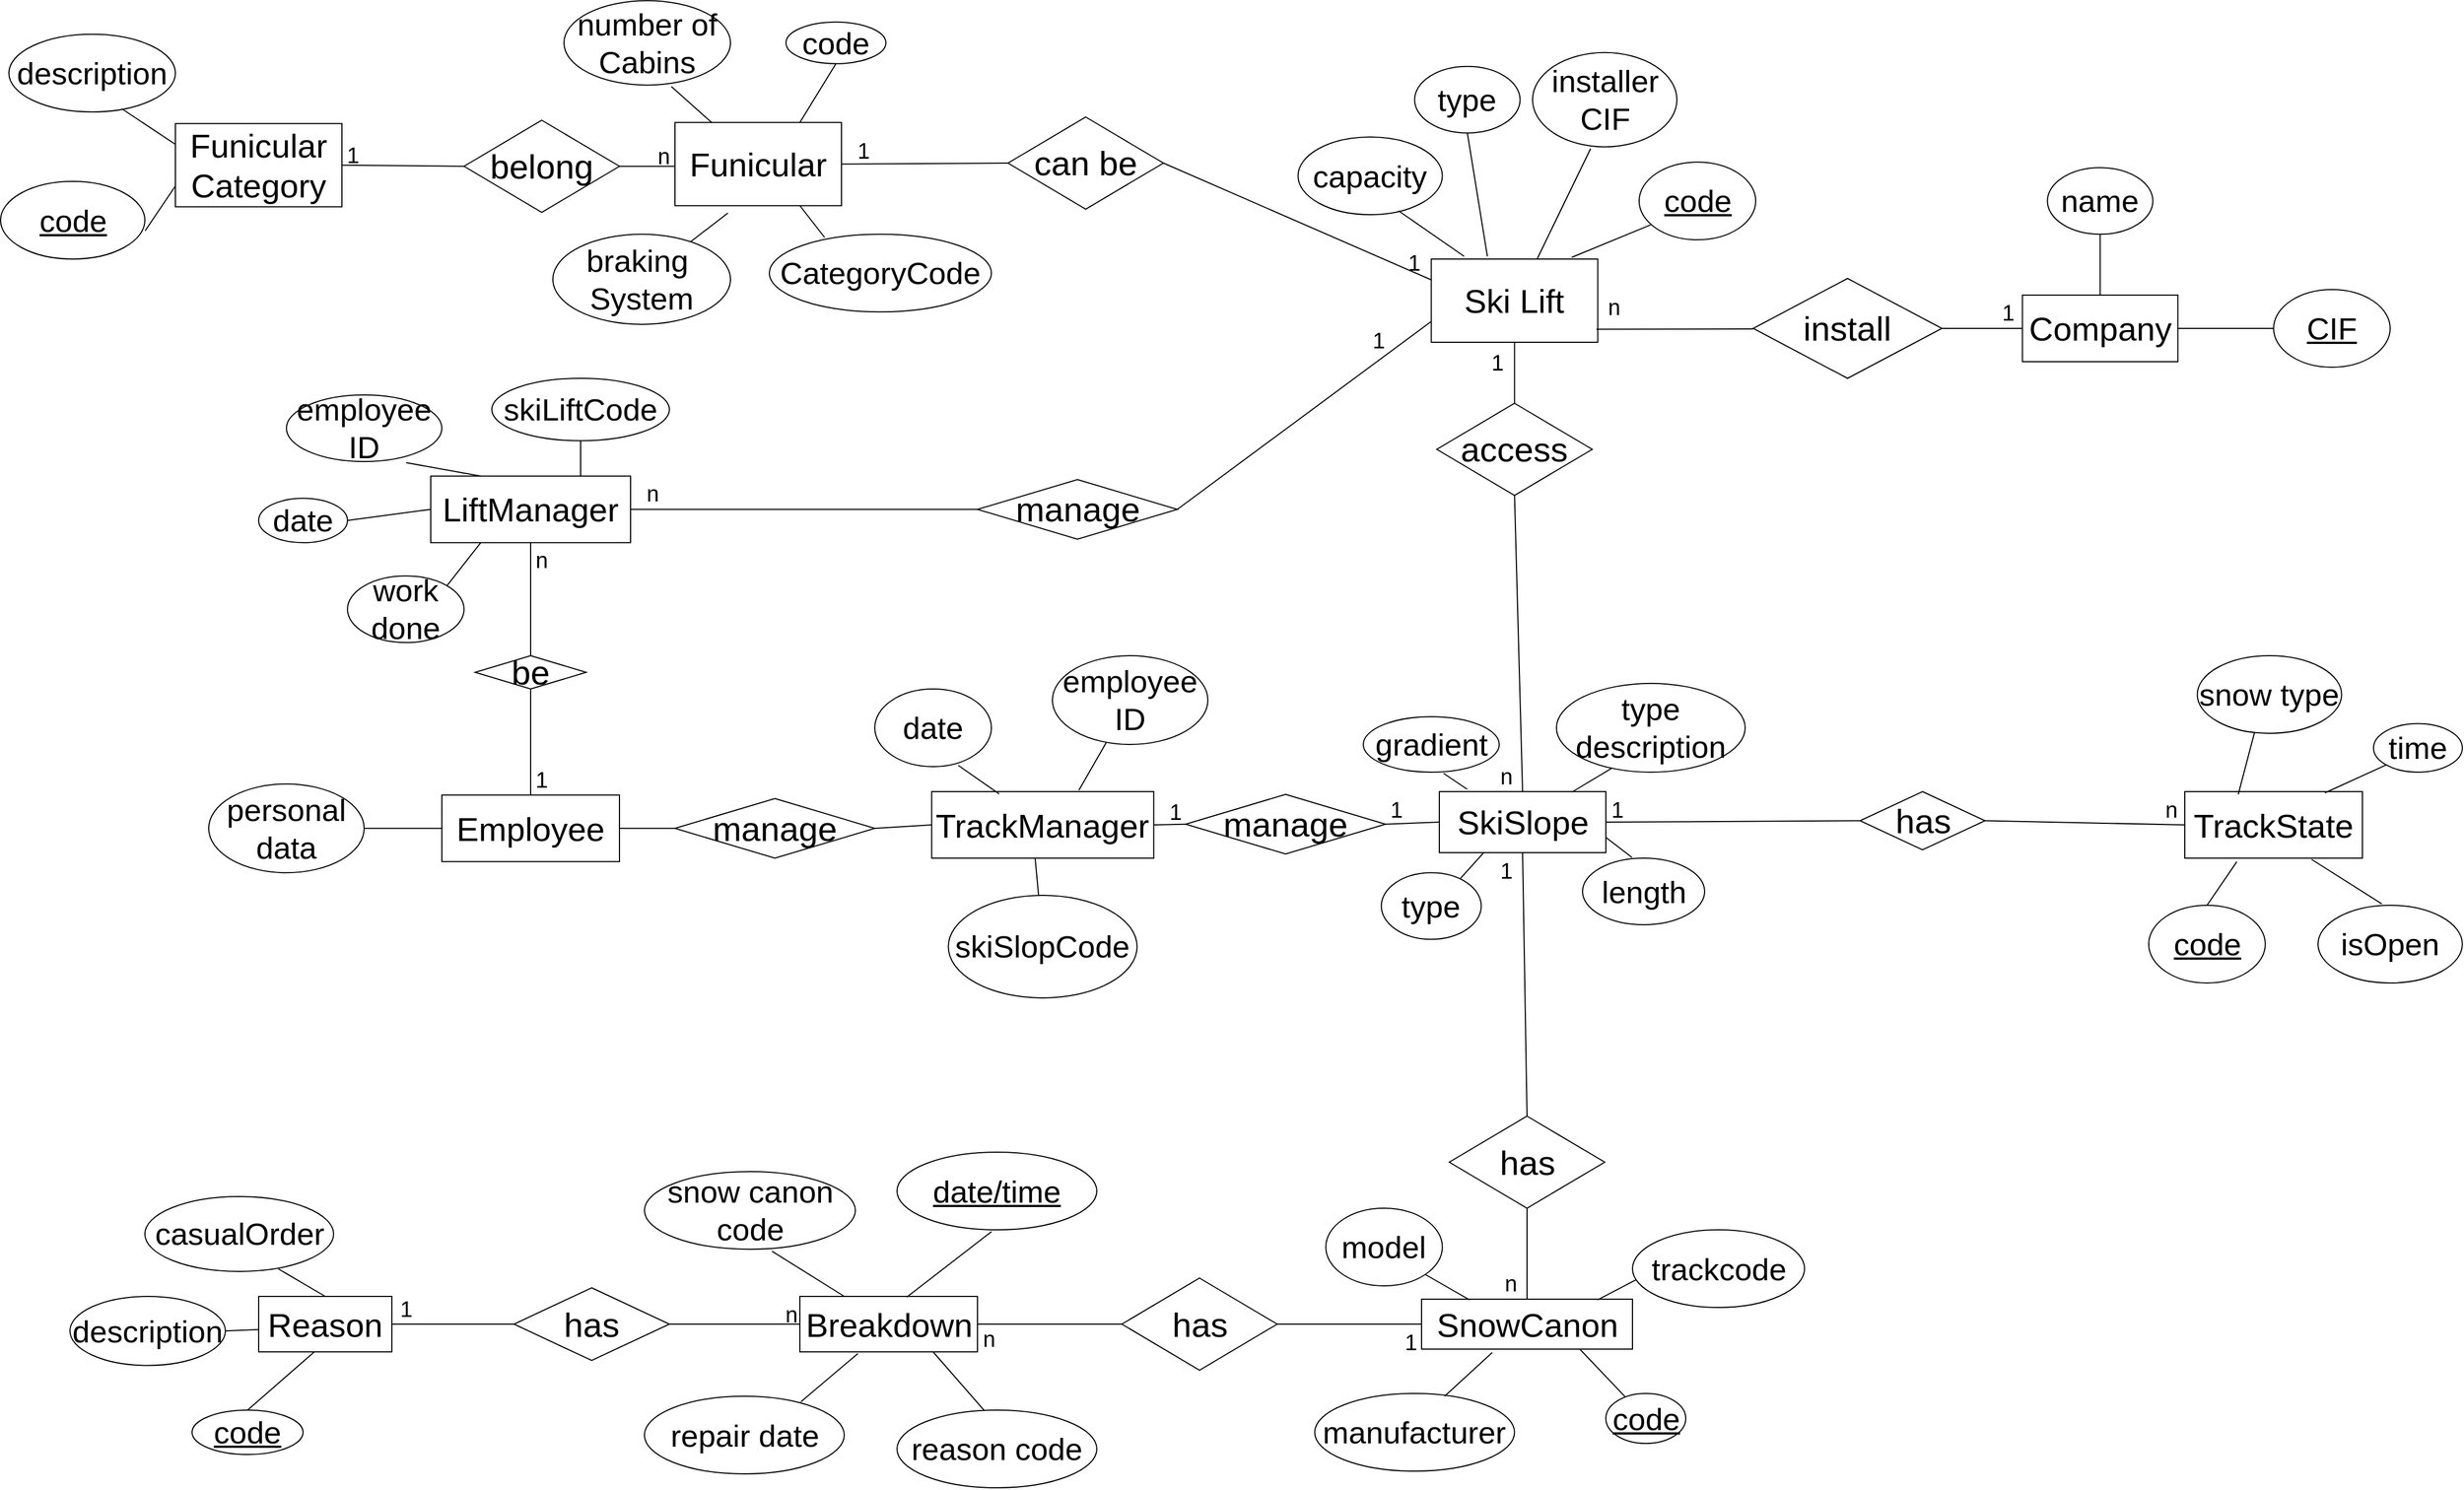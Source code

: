 <mxfile version="24.0.6" type="github">
  <diagram name="Page-1" id="d65NQUgzW-5zzPZq7MVU">
    <mxGraphModel dx="1009" dy="638" grid="1" gridSize="10" guides="1" tooltips="1" connect="1" arrows="1" fold="1" page="1" pageScale="1" pageWidth="2336" pageHeight="1654" math="0" shadow="0">
      <root>
        <mxCell id="0" />
        <mxCell id="1" parent="0" />
        <mxCell id="5tHXkLdyoTB7gvG9HKrc-1" value="&lt;font style=&quot;font-size: 30px;&quot;&gt;Ski Lift&lt;/font&gt;" style="rounded=0;whiteSpace=wrap;html=1;" vertex="1" parent="1">
          <mxGeometry x="1371.25" y="327.5" width="150" height="75" as="geometry" />
        </mxCell>
        <mxCell id="5tHXkLdyoTB7gvG9HKrc-2" value="&lt;font style=&quot;font-size: 28px;&quot;&gt;&lt;u&gt;code&lt;/u&gt;&lt;/font&gt;" style="ellipse;whiteSpace=wrap;html=1;" vertex="1" parent="1">
          <mxGeometry x="1558.5" y="240.13" width="105" height="70" as="geometry" />
        </mxCell>
        <mxCell id="5tHXkLdyoTB7gvG9HKrc-3" value="&lt;font style=&quot;font-size: 28px;&quot;&gt;type&lt;/font&gt;" style="ellipse;whiteSpace=wrap;html=1;" vertex="1" parent="1">
          <mxGeometry x="1356.25" y="153.88" width="95" height="60" as="geometry" />
        </mxCell>
        <mxCell id="5tHXkLdyoTB7gvG9HKrc-4" value="&lt;font style=&quot;font-size: 28px;&quot;&gt;capacity&lt;/font&gt;" style="ellipse;whiteSpace=wrap;html=1;" vertex="1" parent="1">
          <mxGeometry x="1251.25" y="217.5" width="130" height="70" as="geometry" />
        </mxCell>
        <mxCell id="5tHXkLdyoTB7gvG9HKrc-5" value="&lt;span style=&quot;font-size: 28px;&quot;&gt;installer&lt;/span&gt;&lt;div&gt;&lt;span style=&quot;font-size: 28px;&quot;&gt;CIF&lt;/span&gt;&lt;/div&gt;" style="ellipse;whiteSpace=wrap;html=1;" vertex="1" parent="1">
          <mxGeometry x="1462.5" y="141.38" width="130" height="85" as="geometry" />
        </mxCell>
        <mxCell id="5tHXkLdyoTB7gvG9HKrc-6" value="&lt;font style=&quot;font-size: 30px;&quot;&gt;Funicular&lt;/font&gt;" style="rounded=0;whiteSpace=wrap;html=1;" vertex="1" parent="1">
          <mxGeometry x="690" y="204.38" width="150" height="75" as="geometry" />
        </mxCell>
        <mxCell id="5tHXkLdyoTB7gvG9HKrc-7" value="&lt;font style=&quot;font-size: 28px;&quot;&gt;code&lt;/font&gt;" style="ellipse;whiteSpace=wrap;html=1;" vertex="1" parent="1">
          <mxGeometry x="790" y="113.88" width="90" height="37.5" as="geometry" />
        </mxCell>
        <mxCell id="5tHXkLdyoTB7gvG9HKrc-8" value="&lt;font style=&quot;font-size: 28px;&quot;&gt;number of Cabins&lt;/font&gt;" style="ellipse;whiteSpace=wrap;html=1;" vertex="1" parent="1">
          <mxGeometry x="590" y="94.57" width="150" height="76.12" as="geometry" />
        </mxCell>
        <mxCell id="5tHXkLdyoTB7gvG9HKrc-9" value="&lt;span style=&quot;font-size: 28px;&quot;&gt;braking&amp;nbsp;&lt;/span&gt;&lt;div&gt;&lt;span style=&quot;font-size: 28px;&quot;&gt;System&lt;/span&gt;&lt;/div&gt;" style="ellipse;whiteSpace=wrap;html=1;" vertex="1" parent="1">
          <mxGeometry x="580" y="305.13" width="160" height="81.25" as="geometry" />
        </mxCell>
        <mxCell id="5tHXkLdyoTB7gvG9HKrc-10" value="&lt;span style=&quot;font-size: 28px;&quot;&gt;CategoryCode&lt;/span&gt;" style="ellipse;whiteSpace=wrap;html=1;" vertex="1" parent="1">
          <mxGeometry x="775" y="305.13" width="200" height="70" as="geometry" />
        </mxCell>
        <mxCell id="5tHXkLdyoTB7gvG9HKrc-12" value="&lt;font style=&quot;font-size: 30px;&quot;&gt;Funicular&lt;/font&gt;&lt;div&gt;&lt;font style=&quot;font-size: 30px;&quot;&gt;Category&lt;/font&gt;&lt;/div&gt;" style="rounded=0;whiteSpace=wrap;html=1;" vertex="1" parent="1">
          <mxGeometry x="240" y="205.38" width="150" height="75" as="geometry" />
        </mxCell>
        <mxCell id="5tHXkLdyoTB7gvG9HKrc-13" value="&lt;span style=&quot;font-size: 30px;&quot;&gt;SkiSlope&lt;/span&gt;" style="rounded=0;whiteSpace=wrap;html=1;" vertex="1" parent="1">
          <mxGeometry x="1378.5" y="807.5" width="150" height="55" as="geometry" />
        </mxCell>
        <mxCell id="5tHXkLdyoTB7gvG9HKrc-14" value="&lt;span style=&quot;font-size: 30px;&quot;&gt;SnowCanon&lt;/span&gt;" style="rounded=0;whiteSpace=wrap;html=1;" vertex="1" parent="1">
          <mxGeometry x="1362.5" y="1265" width="190" height="45" as="geometry" />
        </mxCell>
        <mxCell id="5tHXkLdyoTB7gvG9HKrc-15" value="&lt;span style=&quot;font-size: 30px;&quot;&gt;Breakdown&lt;/span&gt;" style="rounded=0;whiteSpace=wrap;html=1;" vertex="1" parent="1">
          <mxGeometry x="802.5" y="1262.5" width="160" height="50" as="geometry" />
        </mxCell>
        <mxCell id="5tHXkLdyoTB7gvG9HKrc-16" value="&lt;span style=&quot;font-size: 30px;&quot;&gt;Company&lt;/span&gt;" style="rounded=0;whiteSpace=wrap;html=1;" vertex="1" parent="1">
          <mxGeometry x="1903.75" y="360" width="140" height="60" as="geometry" />
        </mxCell>
        <mxCell id="5tHXkLdyoTB7gvG9HKrc-17" value="&lt;span style=&quot;font-size: 30px;&quot;&gt;TrackState&lt;/span&gt;" style="rounded=0;whiteSpace=wrap;html=1;" vertex="1" parent="1">
          <mxGeometry x="2050" y="807.5" width="160" height="60" as="geometry" />
        </mxCell>
        <mxCell id="5tHXkLdyoTB7gvG9HKrc-18" value="&lt;span style=&quot;font-size: 30px;&quot;&gt;Employee&lt;/span&gt;" style="rounded=0;whiteSpace=wrap;html=1;" vertex="1" parent="1">
          <mxGeometry x="480" y="810.62" width="160" height="60" as="geometry" />
        </mxCell>
        <mxCell id="5tHXkLdyoTB7gvG9HKrc-19" value="&lt;span style=&quot;font-size: 30px;&quot;&gt;LiftManager&lt;/span&gt;" style="rounded=0;whiteSpace=wrap;html=1;" vertex="1" parent="1">
          <mxGeometry x="470" y="523.13" width="180" height="60" as="geometry" />
        </mxCell>
        <mxCell id="5tHXkLdyoTB7gvG9HKrc-20" value="&lt;span style=&quot;font-size: 30px;&quot;&gt;TrackManager&lt;/span&gt;" style="rounded=0;whiteSpace=wrap;html=1;" vertex="1" parent="1">
          <mxGeometry x="921.25" y="807.5" width="200" height="60" as="geometry" />
        </mxCell>
        <mxCell id="5tHXkLdyoTB7gvG9HKrc-21" value="&lt;font style=&quot;font-size: 28px;&quot;&gt;&lt;u&gt;code&lt;/u&gt;&lt;/font&gt;" style="ellipse;whiteSpace=wrap;html=1;" vertex="1" parent="1">
          <mxGeometry x="82.5" y="257.5" width="130" height="70" as="geometry" />
        </mxCell>
        <mxCell id="5tHXkLdyoTB7gvG9HKrc-22" value="&lt;font style=&quot;font-size: 28px;&quot;&gt;description&lt;/font&gt;" style="ellipse;whiteSpace=wrap;html=1;" vertex="1" parent="1">
          <mxGeometry x="90" y="124.88" width="150" height="70" as="geometry" />
        </mxCell>
        <mxCell id="5tHXkLdyoTB7gvG9HKrc-23" value="&lt;font style=&quot;font-size: 28px;&quot;&gt;gradient&lt;/font&gt;" style="ellipse;whiteSpace=wrap;html=1;" vertex="1" parent="1">
          <mxGeometry x="1310" y="740" width="122.5" height="50" as="geometry" />
        </mxCell>
        <mxCell id="5tHXkLdyoTB7gvG9HKrc-24" value="&lt;font style=&quot;font-size: 28px;&quot;&gt;length&lt;/font&gt;" style="ellipse;whiteSpace=wrap;html=1;" vertex="1" parent="1">
          <mxGeometry x="1507.5" y="867.5" width="110" height="60" as="geometry" />
        </mxCell>
        <mxCell id="5tHXkLdyoTB7gvG9HKrc-25" value="&lt;font style=&quot;font-size: 28px;&quot;&gt;type&lt;/font&gt;" style="ellipse;whiteSpace=wrap;html=1;" vertex="1" parent="1">
          <mxGeometry x="1326.25" y="880.63" width="90" height="60" as="geometry" />
        </mxCell>
        <mxCell id="5tHXkLdyoTB7gvG9HKrc-26" value="&lt;span style=&quot;font-size: 28px;&quot;&gt;type&lt;/span&gt;&lt;div&gt;&lt;span style=&quot;font-size: 28px;&quot;&gt;description&lt;/span&gt;&lt;/div&gt;" style="ellipse;whiteSpace=wrap;html=1;" vertex="1" parent="1">
          <mxGeometry x="1484" y="710" width="170" height="80" as="geometry" />
        </mxCell>
        <mxCell id="5tHXkLdyoTB7gvG9HKrc-27" value="&lt;span style=&quot;font-size: 28px;&quot;&gt;manufacturer&lt;/span&gt;" style="ellipse;whiteSpace=wrap;html=1;" vertex="1" parent="1">
          <mxGeometry x="1266.25" y="1350" width="180" height="70" as="geometry" />
        </mxCell>
        <mxCell id="5tHXkLdyoTB7gvG9HKrc-28" value="&lt;font style=&quot;font-size: 28px;&quot;&gt;&lt;u&gt;code&lt;/u&gt;&lt;/font&gt;" style="ellipse;whiteSpace=wrap;html=1;" vertex="1" parent="1">
          <mxGeometry x="1528.5" y="1350" width="72" height="45" as="geometry" />
        </mxCell>
        <mxCell id="5tHXkLdyoTB7gvG9HKrc-29" value="&lt;font style=&quot;font-size: 28px;&quot;&gt;model&lt;/font&gt;" style="ellipse;whiteSpace=wrap;html=1;" vertex="1" parent="1">
          <mxGeometry x="1276.25" y="1183" width="105" height="70" as="geometry" />
        </mxCell>
        <mxCell id="5tHXkLdyoTB7gvG9HKrc-30" value="&lt;font style=&quot;font-size: 28px;&quot;&gt;trackcode&lt;/font&gt;" style="ellipse;whiteSpace=wrap;html=1;" vertex="1" parent="1">
          <mxGeometry x="1552.5" y="1202.5" width="155" height="70" as="geometry" />
        </mxCell>
        <mxCell id="5tHXkLdyoTB7gvG9HKrc-31" value="&lt;span style=&quot;font-size: 28px;&quot;&gt;&lt;u&gt;date/time&lt;/u&gt;&lt;/span&gt;" style="ellipse;whiteSpace=wrap;html=1;" vertex="1" parent="1">
          <mxGeometry x="890" y="1132.5" width="180" height="70" as="geometry" />
        </mxCell>
        <mxCell id="5tHXkLdyoTB7gvG9HKrc-32" value="&lt;span style=&quot;font-size: 28px;&quot;&gt;repair date&lt;/span&gt;" style="ellipse;whiteSpace=wrap;html=1;" vertex="1" parent="1">
          <mxGeometry x="662.5" y="1352.5" width="180" height="70" as="geometry" />
        </mxCell>
        <mxCell id="5tHXkLdyoTB7gvG9HKrc-33" value="&lt;span style=&quot;font-size: 28px;&quot;&gt;reason code&lt;/span&gt;" style="ellipse;whiteSpace=wrap;html=1;" vertex="1" parent="1">
          <mxGeometry x="890" y="1365" width="180" height="70" as="geometry" />
        </mxCell>
        <mxCell id="5tHXkLdyoTB7gvG9HKrc-34" value="&lt;span style=&quot;font-size: 28px;&quot;&gt;snow canon code&lt;/span&gt;" style="ellipse;whiteSpace=wrap;html=1;" vertex="1" parent="1">
          <mxGeometry x="662.5" y="1150" width="190" height="70" as="geometry" />
        </mxCell>
        <mxCell id="5tHXkLdyoTB7gvG9HKrc-35" value="&lt;font style=&quot;font-size: 28px;&quot;&gt;personal data&lt;/font&gt;" style="ellipse;whiteSpace=wrap;html=1;" vertex="1" parent="1">
          <mxGeometry x="270" y="800.63" width="140" height="80" as="geometry" />
        </mxCell>
        <mxCell id="5tHXkLdyoTB7gvG9HKrc-36" value="&lt;span style=&quot;font-size: 28px;&quot;&gt;employee&lt;/span&gt;&lt;div&gt;&lt;span style=&quot;font-size: 28px;&quot;&gt;ID&lt;/span&gt;&lt;/div&gt;" style="ellipse;whiteSpace=wrap;html=1;" vertex="1" parent="1">
          <mxGeometry x="340" y="450" width="140" height="60" as="geometry" />
        </mxCell>
        <mxCell id="5tHXkLdyoTB7gvG9HKrc-37" value="&lt;span style=&quot;font-size: 28px;&quot;&gt;skiLiftCode&lt;/span&gt;" style="ellipse;whiteSpace=wrap;html=1;" vertex="1" parent="1">
          <mxGeometry x="525" y="435" width="160" height="56.25" as="geometry" />
        </mxCell>
        <mxCell id="5tHXkLdyoTB7gvG9HKrc-38" value="&lt;font style=&quot;font-size: 28px;&quot;&gt;date&lt;/font&gt;" style="ellipse;whiteSpace=wrap;html=1;" vertex="1" parent="1">
          <mxGeometry x="315" y="543.13" width="80" height="40" as="geometry" />
        </mxCell>
        <mxCell id="5tHXkLdyoTB7gvG9HKrc-39" value="&lt;font style=&quot;font-size: 28px;&quot;&gt;work done&lt;/font&gt;" style="ellipse;whiteSpace=wrap;html=1;" vertex="1" parent="1">
          <mxGeometry x="395" y="613.13" width="105" height="60" as="geometry" />
        </mxCell>
        <mxCell id="5tHXkLdyoTB7gvG9HKrc-40" value="&lt;span style=&quot;font-size: 28px;&quot;&gt;employee&lt;/span&gt;&lt;div&gt;&lt;span style=&quot;font-size: 28px;&quot;&gt;ID&lt;/span&gt;&lt;/div&gt;" style="ellipse;whiteSpace=wrap;html=1;" vertex="1" parent="1">
          <mxGeometry x="1030" y="685" width="140" height="80" as="geometry" />
        </mxCell>
        <mxCell id="5tHXkLdyoTB7gvG9HKrc-41" value="&lt;span style=&quot;font-size: 28px;&quot;&gt;skiSlopCode&lt;/span&gt;" style="ellipse;whiteSpace=wrap;html=1;" vertex="1" parent="1">
          <mxGeometry x="936.25" y="901" width="170" height="92.5" as="geometry" />
        </mxCell>
        <mxCell id="5tHXkLdyoTB7gvG9HKrc-42" value="&lt;font style=&quot;font-size: 28px;&quot;&gt;date&lt;/font&gt;" style="ellipse;whiteSpace=wrap;html=1;" vertex="1" parent="1">
          <mxGeometry x="870" y="715" width="105" height="70" as="geometry" />
        </mxCell>
        <mxCell id="5tHXkLdyoTB7gvG9HKrc-43" value="&lt;font style=&quot;font-size: 28px;&quot;&gt;&lt;u&gt;CIF&lt;/u&gt;&lt;/font&gt;" style="ellipse;whiteSpace=wrap;html=1;" vertex="1" parent="1">
          <mxGeometry x="2130" y="355" width="105" height="70" as="geometry" />
        </mxCell>
        <mxCell id="5tHXkLdyoTB7gvG9HKrc-44" value="&lt;font style=&quot;font-size: 28px;&quot;&gt;name&lt;/font&gt;" style="ellipse;whiteSpace=wrap;html=1;" vertex="1" parent="1">
          <mxGeometry x="1926.25" y="245.13" width="95" height="60" as="geometry" />
        </mxCell>
        <mxCell id="5tHXkLdyoTB7gvG9HKrc-46" value="&lt;font style=&quot;font-size: 28px;&quot;&gt;isOpen&lt;/font&gt;" style="ellipse;whiteSpace=wrap;html=1;" vertex="1" parent="1">
          <mxGeometry x="2170" y="910" width="130" height="70" as="geometry" />
        </mxCell>
        <mxCell id="5tHXkLdyoTB7gvG9HKrc-47" value="&lt;font style=&quot;font-size: 28px;&quot;&gt;snow type&lt;/font&gt;" style="ellipse;whiteSpace=wrap;html=1;" vertex="1" parent="1">
          <mxGeometry x="2061.25" y="685" width="130" height="70" as="geometry" />
        </mxCell>
        <mxCell id="5tHXkLdyoTB7gvG9HKrc-48" value="&lt;font style=&quot;font-size: 28px;&quot;&gt;time&lt;/font&gt;" style="ellipse;whiteSpace=wrap;html=1;" vertex="1" parent="1">
          <mxGeometry x="2220" y="746.25" width="80" height="43.75" as="geometry" />
        </mxCell>
        <mxCell id="5tHXkLdyoTB7gvG9HKrc-49" value="&lt;font style=&quot;font-size: 28px;&quot;&gt;&lt;u&gt;code&lt;/u&gt;&lt;/font&gt;" style="ellipse;whiteSpace=wrap;html=1;" vertex="1" parent="1">
          <mxGeometry x="2017.5" y="910" width="105" height="70" as="geometry" />
        </mxCell>
        <mxCell id="5tHXkLdyoTB7gvG9HKrc-50" value="" style="endArrow=none;html=1;rounded=0;exitX=0.992;exitY=0.843;exitDx=0;exitDy=0;exitPerimeter=0;" edge="1" parent="1" source="5tHXkLdyoTB7gvG9HKrc-1">
          <mxGeometry width="50" height="50" relative="1" as="geometry">
            <mxPoint x="1661.25" y="387.5" as="sourcePoint" />
            <mxPoint x="1661.25" y="390.5" as="targetPoint" />
          </mxGeometry>
        </mxCell>
        <mxCell id="5tHXkLdyoTB7gvG9HKrc-51" value="&lt;font style=&quot;font-size: 31px;&quot;&gt;install&lt;/font&gt;" style="rhombus;whiteSpace=wrap;html=1;" vertex="1" parent="1">
          <mxGeometry x="1661.25" y="345" width="170" height="90" as="geometry" />
        </mxCell>
        <mxCell id="5tHXkLdyoTB7gvG9HKrc-52" value="" style="endArrow=none;html=1;rounded=0;entryX=0;entryY=0.5;entryDx=0;entryDy=0;exitX=1;exitY=0.5;exitDx=0;exitDy=0;" edge="1" parent="1" source="5tHXkLdyoTB7gvG9HKrc-51" target="5tHXkLdyoTB7gvG9HKrc-16">
          <mxGeometry width="50" height="50" relative="1" as="geometry">
            <mxPoint x="1661.25" y="377.5" as="sourcePoint" />
            <mxPoint x="1711.25" y="327.5" as="targetPoint" />
          </mxGeometry>
        </mxCell>
        <mxCell id="5tHXkLdyoTB7gvG9HKrc-53" value="&lt;font style=&quot;font-size: 20px;&quot;&gt;n&lt;/font&gt;" style="text;html=1;align=center;verticalAlign=middle;whiteSpace=wrap;rounded=0;" vertex="1" parent="1">
          <mxGeometry x="1516.25" y="355" width="40" height="30" as="geometry" />
        </mxCell>
        <mxCell id="5tHXkLdyoTB7gvG9HKrc-54" value="&lt;span style=&quot;font-size: 20px;&quot;&gt;1&lt;/span&gt;" style="text;html=1;align=center;verticalAlign=middle;whiteSpace=wrap;rounded=0;" vertex="1" parent="1">
          <mxGeometry x="1871.25" y="360" width="40" height="30" as="geometry" />
        </mxCell>
        <mxCell id="5tHXkLdyoTB7gvG9HKrc-55" value="&lt;font style=&quot;font-size: 31px;&quot;&gt;can be&lt;/font&gt;" style="rhombus;whiteSpace=wrap;html=1;" vertex="1" parent="1">
          <mxGeometry x="990" y="199.5" width="140" height="83" as="geometry" />
        </mxCell>
        <mxCell id="5tHXkLdyoTB7gvG9HKrc-56" value="" style="endArrow=none;html=1;rounded=0;exitX=1;exitY=0.5;exitDx=0;exitDy=0;entryX=0;entryY=0.5;entryDx=0;entryDy=0;" edge="1" parent="1" source="5tHXkLdyoTB7gvG9HKrc-6" target="5tHXkLdyoTB7gvG9HKrc-55">
          <mxGeometry width="50" height="50" relative="1" as="geometry">
            <mxPoint x="1120" y="252" as="sourcePoint" />
            <mxPoint x="1170" y="202" as="targetPoint" />
          </mxGeometry>
        </mxCell>
        <mxCell id="5tHXkLdyoTB7gvG9HKrc-57" value="" style="endArrow=none;html=1;rounded=0;exitX=1;exitY=0.5;exitDx=0;exitDy=0;entryX=0;entryY=0.25;entryDx=0;entryDy=0;" edge="1" parent="1" source="5tHXkLdyoTB7gvG9HKrc-55" target="5tHXkLdyoTB7gvG9HKrc-1">
          <mxGeometry width="50" height="50" relative="1" as="geometry">
            <mxPoint x="1071.25" y="405.5" as="sourcePoint" />
            <mxPoint x="1161.25" y="406.5" as="targetPoint" />
          </mxGeometry>
        </mxCell>
        <mxCell id="5tHXkLdyoTB7gvG9HKrc-58" value="&lt;span style=&quot;font-size: 20px;&quot;&gt;1&lt;/span&gt;" style="text;html=1;align=center;verticalAlign=middle;whiteSpace=wrap;rounded=0;" vertex="1" parent="1">
          <mxGeometry x="840" y="213.88" width="40" height="30" as="geometry" />
        </mxCell>
        <mxCell id="5tHXkLdyoTB7gvG9HKrc-59" value="&lt;span style=&quot;font-size: 20px;&quot;&gt;1&lt;/span&gt;" style="text;html=1;align=center;verticalAlign=middle;whiteSpace=wrap;rounded=0;" vertex="1" parent="1">
          <mxGeometry x="1336.25" y="314.5" width="40" height="30" as="geometry" />
        </mxCell>
        <mxCell id="5tHXkLdyoTB7gvG9HKrc-60" value="&lt;font style=&quot;font-size: 31px;&quot;&gt;access&lt;/font&gt;" style="rhombus;whiteSpace=wrap;html=1;" vertex="1" parent="1">
          <mxGeometry x="1376.25" y="457.5" width="140" height="83" as="geometry" />
        </mxCell>
        <mxCell id="5tHXkLdyoTB7gvG9HKrc-61" value="" style="endArrow=none;html=1;rounded=0;entryX=0.5;entryY=1;entryDx=0;entryDy=0;exitX=0.5;exitY=0;exitDx=0;exitDy=0;" edge="1" parent="1" source="5tHXkLdyoTB7gvG9HKrc-13" target="5tHXkLdyoTB7gvG9HKrc-60">
          <mxGeometry width="50" height="50" relative="1" as="geometry">
            <mxPoint x="1447.5" y="827.5" as="sourcePoint" />
            <mxPoint x="1497.5" y="777.5" as="targetPoint" />
          </mxGeometry>
        </mxCell>
        <mxCell id="5tHXkLdyoTB7gvG9HKrc-63" value="" style="endArrow=none;html=1;rounded=0;entryX=0.5;entryY=1;entryDx=0;entryDy=0;exitX=0.5;exitY=0;exitDx=0;exitDy=0;" edge="1" parent="1" source="5tHXkLdyoTB7gvG9HKrc-60" target="5tHXkLdyoTB7gvG9HKrc-1">
          <mxGeometry width="50" height="50" relative="1" as="geometry">
            <mxPoint x="1456.25" y="607.5" as="sourcePoint" />
            <mxPoint x="1456.25" y="550.5" as="targetPoint" />
          </mxGeometry>
        </mxCell>
        <mxCell id="5tHXkLdyoTB7gvG9HKrc-64" value="&lt;font style=&quot;font-size: 31px;&quot;&gt;belong&lt;/font&gt;" style="rhombus;whiteSpace=wrap;html=1;" vertex="1" parent="1">
          <mxGeometry x="500" y="202.38" width="140" height="83" as="geometry" />
        </mxCell>
        <mxCell id="5tHXkLdyoTB7gvG9HKrc-65" value="" style="endArrow=none;html=1;rounded=0;exitX=1;exitY=0.5;exitDx=0;exitDy=0;" edge="1" parent="1" source="5tHXkLdyoTB7gvG9HKrc-64">
          <mxGeometry width="50" height="50" relative="1" as="geometry">
            <mxPoint x="720" y="293.88" as="sourcePoint" />
            <mxPoint x="690" y="243.88" as="targetPoint" />
          </mxGeometry>
        </mxCell>
        <mxCell id="5tHXkLdyoTB7gvG9HKrc-66" value="" style="endArrow=none;html=1;rounded=0;exitX=1;exitY=0.5;exitDx=0;exitDy=0;" edge="1" parent="1" source="5tHXkLdyoTB7gvG9HKrc-12">
          <mxGeometry width="50" height="50" relative="1" as="geometry">
            <mxPoint x="720" y="293.88" as="sourcePoint" />
            <mxPoint x="500" y="243.88" as="targetPoint" />
          </mxGeometry>
        </mxCell>
        <mxCell id="5tHXkLdyoTB7gvG9HKrc-67" value="&lt;span style=&quot;font-size: 20px;&quot;&gt;1&lt;/span&gt;" style="text;html=1;align=center;verticalAlign=middle;whiteSpace=wrap;rounded=0;" vertex="1" parent="1">
          <mxGeometry x="380" y="217.88" width="40" height="30" as="geometry" />
        </mxCell>
        <mxCell id="5tHXkLdyoTB7gvG9HKrc-68" value="&lt;span style=&quot;font-size: 20px;&quot;&gt;n&lt;/span&gt;" style="text;html=1;align=center;verticalAlign=middle;whiteSpace=wrap;rounded=0;" vertex="1" parent="1">
          <mxGeometry x="660" y="218.88" width="40" height="30" as="geometry" />
        </mxCell>
        <mxCell id="5tHXkLdyoTB7gvG9HKrc-69" value="&lt;font style=&quot;font-size: 31px;&quot;&gt;has&lt;/font&gt;" style="rhombus;whiteSpace=wrap;html=1;" vertex="1" parent="1">
          <mxGeometry x="1387.5" y="1100" width="140" height="83" as="geometry" />
        </mxCell>
        <mxCell id="5tHXkLdyoTB7gvG9HKrc-70" value="" style="endArrow=none;html=1;rounded=0;exitX=0.5;exitY=1;exitDx=0;exitDy=0;entryX=0.5;entryY=0;entryDx=0;entryDy=0;" edge="1" parent="1" source="5tHXkLdyoTB7gvG9HKrc-13" target="5tHXkLdyoTB7gvG9HKrc-69">
          <mxGeometry width="50" height="50" relative="1" as="geometry">
            <mxPoint x="1488.5" y="857.5" as="sourcePoint" />
            <mxPoint x="1453.5" y="947.5" as="targetPoint" />
          </mxGeometry>
        </mxCell>
        <mxCell id="5tHXkLdyoTB7gvG9HKrc-71" value="" style="endArrow=none;html=1;rounded=0;exitX=0.5;exitY=1;exitDx=0;exitDy=0;entryX=0.5;entryY=0;entryDx=0;entryDy=0;" edge="1" parent="1" source="5tHXkLdyoTB7gvG9HKrc-69" target="5tHXkLdyoTB7gvG9HKrc-14">
          <mxGeometry width="50" height="50" relative="1" as="geometry">
            <mxPoint x="1492.5" y="1010" as="sourcePoint" />
            <mxPoint x="1542.5" y="960" as="targetPoint" />
          </mxGeometry>
        </mxCell>
        <mxCell id="5tHXkLdyoTB7gvG9HKrc-72" value="&lt;span style=&quot;font-size: 20px;&quot;&gt;1&lt;/span&gt;" style="text;html=1;align=center;verticalAlign=middle;whiteSpace=wrap;rounded=0;" vertex="1" parent="1">
          <mxGeometry x="1411.25" y="405" width="40" height="30" as="geometry" />
        </mxCell>
        <mxCell id="5tHXkLdyoTB7gvG9HKrc-73" value="&lt;font style=&quot;font-size: 20px;&quot;&gt;n&lt;/font&gt;" style="text;html=1;align=center;verticalAlign=middle;whiteSpace=wrap;rounded=0;" vertex="1" parent="1">
          <mxGeometry x="1418.5" y="777.5" width="40" height="30" as="geometry" />
        </mxCell>
        <mxCell id="5tHXkLdyoTB7gvG9HKrc-74" value="&lt;span style=&quot;font-size: 20px;&quot;&gt;1&lt;/span&gt;" style="text;html=1;align=center;verticalAlign=middle;whiteSpace=wrap;rounded=0;" vertex="1" parent="1">
          <mxGeometry x="1418.5" y="862.5" width="40" height="30" as="geometry" />
        </mxCell>
        <mxCell id="5tHXkLdyoTB7gvG9HKrc-75" value="&lt;font style=&quot;font-size: 20px;&quot;&gt;n&lt;/font&gt;" style="text;html=1;align=center;verticalAlign=middle;whiteSpace=wrap;rounded=0;" vertex="1" parent="1">
          <mxGeometry x="1422.5" y="1235" width="40" height="30" as="geometry" />
        </mxCell>
        <mxCell id="5tHXkLdyoTB7gvG9HKrc-76" value="&lt;font style=&quot;font-size: 31px;&quot;&gt;has&lt;/font&gt;" style="rhombus;whiteSpace=wrap;html=1;" vertex="1" parent="1">
          <mxGeometry x="1092.5" y="1246" width="140" height="83" as="geometry" />
        </mxCell>
        <mxCell id="5tHXkLdyoTB7gvG9HKrc-77" value="" style="endArrow=none;html=1;rounded=0;entryX=0;entryY=0.5;entryDx=0;entryDy=0;exitX=1;exitY=0.5;exitDx=0;exitDy=0;" edge="1" parent="1" source="5tHXkLdyoTB7gvG9HKrc-76" target="5tHXkLdyoTB7gvG9HKrc-14">
          <mxGeometry width="50" height="50" relative="1" as="geometry">
            <mxPoint x="1162.5" y="1240" as="sourcePoint" />
            <mxPoint x="1212.5" y="1190" as="targetPoint" />
          </mxGeometry>
        </mxCell>
        <mxCell id="5tHXkLdyoTB7gvG9HKrc-78" value="" style="endArrow=none;html=1;rounded=0;exitX=1;exitY=0.5;exitDx=0;exitDy=0;entryX=0;entryY=0.5;entryDx=0;entryDy=0;" edge="1" parent="1" source="5tHXkLdyoTB7gvG9HKrc-15" target="5tHXkLdyoTB7gvG9HKrc-76">
          <mxGeometry width="50" height="50" relative="1" as="geometry">
            <mxPoint x="962.5" y="1240" as="sourcePoint" />
            <mxPoint x="1012.5" y="1190" as="targetPoint" />
          </mxGeometry>
        </mxCell>
        <mxCell id="5tHXkLdyoTB7gvG9HKrc-79" value="&lt;span style=&quot;font-size: 20px;&quot;&gt;1&lt;/span&gt;" style="text;html=1;align=center;verticalAlign=middle;whiteSpace=wrap;rounded=0;" vertex="1" parent="1">
          <mxGeometry x="1332.5" y="1287.5" width="40" height="30" as="geometry" />
        </mxCell>
        <mxCell id="5tHXkLdyoTB7gvG9HKrc-80" value="&lt;font style=&quot;font-size: 20px;&quot;&gt;n&lt;/font&gt;" style="text;html=1;align=center;verticalAlign=middle;whiteSpace=wrap;rounded=0;" vertex="1" parent="1">
          <mxGeometry x="952.5" y="1285" width="40" height="30" as="geometry" />
        </mxCell>
        <mxCell id="5tHXkLdyoTB7gvG9HKrc-81" value="&lt;span style=&quot;font-size: 30px;&quot;&gt;Reason&lt;/span&gt;" style="rounded=0;whiteSpace=wrap;html=1;" vertex="1" parent="1">
          <mxGeometry x="315" y="1262.5" width="120" height="50" as="geometry" />
        </mxCell>
        <mxCell id="5tHXkLdyoTB7gvG9HKrc-82" value="&lt;font style=&quot;font-size: 31px;&quot;&gt;has&lt;/font&gt;" style="rhombus;whiteSpace=wrap;html=1;" vertex="1" parent="1">
          <mxGeometry x="545" y="1254.75" width="140" height="65.5" as="geometry" />
        </mxCell>
        <mxCell id="5tHXkLdyoTB7gvG9HKrc-83" value="" style="endArrow=none;html=1;rounded=0;exitX=0;exitY=0.5;exitDx=0;exitDy=0;entryX=1;entryY=0.5;entryDx=0;entryDy=0;" edge="1" parent="1" source="5tHXkLdyoTB7gvG9HKrc-15" target="5tHXkLdyoTB7gvG9HKrc-82">
          <mxGeometry width="50" height="50" relative="1" as="geometry">
            <mxPoint x="725" y="1282.5" as="sourcePoint" />
            <mxPoint x="775" y="1232.5" as="targetPoint" />
          </mxGeometry>
        </mxCell>
        <mxCell id="5tHXkLdyoTB7gvG9HKrc-84" value="" style="endArrow=none;html=1;rounded=0;exitX=0;exitY=0.5;exitDx=0;exitDy=0;entryX=1;entryY=0.5;entryDx=0;entryDy=0;" edge="1" parent="1" source="5tHXkLdyoTB7gvG9HKrc-82" target="5tHXkLdyoTB7gvG9HKrc-81">
          <mxGeometry width="50" height="50" relative="1" as="geometry">
            <mxPoint x="725" y="1282.5" as="sourcePoint" />
            <mxPoint x="775" y="1232.5" as="targetPoint" />
          </mxGeometry>
        </mxCell>
        <mxCell id="5tHXkLdyoTB7gvG9HKrc-85" value="&lt;span style=&quot;font-size: 28px;&quot;&gt;&lt;u&gt;code&lt;/u&gt;&lt;/span&gt;" style="ellipse;whiteSpace=wrap;html=1;" vertex="1" parent="1">
          <mxGeometry x="255" y="1365" width="100" height="40" as="geometry" />
        </mxCell>
        <mxCell id="5tHXkLdyoTB7gvG9HKrc-86" value="&lt;span style=&quot;font-size: 28px;&quot;&gt;description&lt;/span&gt;" style="ellipse;whiteSpace=wrap;html=1;" vertex="1" parent="1">
          <mxGeometry x="145" y="1262.5" width="140" height="62.25" as="geometry" />
        </mxCell>
        <mxCell id="5tHXkLdyoTB7gvG9HKrc-87" value="&lt;span style=&quot;font-size: 28px;&quot;&gt;casualOrder&lt;/span&gt;" style="ellipse;whiteSpace=wrap;html=1;" vertex="1" parent="1">
          <mxGeometry x="212.5" y="1172.5" width="170" height="67.5" as="geometry" />
        </mxCell>
        <mxCell id="5tHXkLdyoTB7gvG9HKrc-88" value="&lt;font style=&quot;font-size: 20px;&quot;&gt;n&lt;/font&gt;" style="text;html=1;align=center;verticalAlign=middle;whiteSpace=wrap;rounded=0;" vertex="1" parent="1">
          <mxGeometry x="775" y="1262.5" width="40" height="30" as="geometry" />
        </mxCell>
        <mxCell id="5tHXkLdyoTB7gvG9HKrc-89" value="&lt;font style=&quot;font-size: 20px;&quot;&gt;1&lt;/font&gt;" style="text;html=1;align=center;verticalAlign=middle;whiteSpace=wrap;rounded=0;" vertex="1" parent="1">
          <mxGeometry x="427.5" y="1257.5" width="40" height="30" as="geometry" />
        </mxCell>
        <mxCell id="5tHXkLdyoTB7gvG9HKrc-91" value="&lt;font style=&quot;font-size: 31px;&quot;&gt;has&lt;/font&gt;" style="rhombus;whiteSpace=wrap;html=1;" vertex="1" parent="1">
          <mxGeometry x="1757.5" y="807.5" width="112.5" height="52.5" as="geometry" />
        </mxCell>
        <mxCell id="5tHXkLdyoTB7gvG9HKrc-92" value="" style="endArrow=none;html=1;rounded=0;exitX=1;exitY=0.5;exitDx=0;exitDy=0;entryX=0;entryY=0.5;entryDx=0;entryDy=0;" edge="1" parent="1" source="5tHXkLdyoTB7gvG9HKrc-13" target="5tHXkLdyoTB7gvG9HKrc-91">
          <mxGeometry width="50" height="50" relative="1" as="geometry">
            <mxPoint x="1660" y="860" as="sourcePoint" />
            <mxPoint x="1710" y="810" as="targetPoint" />
          </mxGeometry>
        </mxCell>
        <mxCell id="5tHXkLdyoTB7gvG9HKrc-93" value="" style="endArrow=none;html=1;rounded=0;entryX=0;entryY=0.5;entryDx=0;entryDy=0;exitX=1;exitY=0.5;exitDx=0;exitDy=0;" edge="1" parent="1" source="5tHXkLdyoTB7gvG9HKrc-91" target="5tHXkLdyoTB7gvG9HKrc-17">
          <mxGeometry width="50" height="50" relative="1" as="geometry">
            <mxPoint x="1657.5" y="827.5" as="sourcePoint" />
            <mxPoint x="1707.5" y="777.5" as="targetPoint" />
          </mxGeometry>
        </mxCell>
        <mxCell id="5tHXkLdyoTB7gvG9HKrc-94" value="&lt;span style=&quot;font-size: 20px;&quot;&gt;1&lt;/span&gt;" style="text;html=1;align=center;verticalAlign=middle;whiteSpace=wrap;rounded=0;" vertex="1" parent="1">
          <mxGeometry x="1518.5" y="807.5" width="40" height="30" as="geometry" />
        </mxCell>
        <mxCell id="5tHXkLdyoTB7gvG9HKrc-95" value="&lt;font style=&quot;font-size: 20px;&quot;&gt;n&lt;/font&gt;" style="text;html=1;align=center;verticalAlign=middle;whiteSpace=wrap;rounded=0;" vertex="1" parent="1">
          <mxGeometry x="2017.5" y="807.5" width="40" height="30" as="geometry" />
        </mxCell>
        <mxCell id="5tHXkLdyoTB7gvG9HKrc-97" value="&lt;font style=&quot;font-size: 31px;&quot;&gt;manage&lt;/font&gt;" style="rhombus;whiteSpace=wrap;html=1;" vertex="1" parent="1">
          <mxGeometry x="1150" y="810" width="180" height="53.75" as="geometry" />
        </mxCell>
        <mxCell id="5tHXkLdyoTB7gvG9HKrc-98" value="" style="endArrow=none;html=1;rounded=0;entryX=0;entryY=0.5;entryDx=0;entryDy=0;exitX=1;exitY=0.5;exitDx=0;exitDy=0;" edge="1" parent="1" source="5tHXkLdyoTB7gvG9HKrc-97" target="5tHXkLdyoTB7gvG9HKrc-13">
          <mxGeometry width="50" height="50" relative="1" as="geometry">
            <mxPoint x="1250" y="960" as="sourcePoint" />
            <mxPoint x="1300" y="910" as="targetPoint" />
          </mxGeometry>
        </mxCell>
        <mxCell id="5tHXkLdyoTB7gvG9HKrc-99" value="" style="endArrow=none;html=1;rounded=0;exitX=1;exitY=0.5;exitDx=0;exitDy=0;entryX=0;entryY=0.5;entryDx=0;entryDy=0;" edge="1" parent="1" source="5tHXkLdyoTB7gvG9HKrc-20" target="5tHXkLdyoTB7gvG9HKrc-97">
          <mxGeometry width="50" height="50" relative="1" as="geometry">
            <mxPoint x="1250" y="960" as="sourcePoint" />
            <mxPoint x="1300" y="910" as="targetPoint" />
          </mxGeometry>
        </mxCell>
        <mxCell id="5tHXkLdyoTB7gvG9HKrc-100" value="&lt;span style=&quot;font-size: 20px;&quot;&gt;1&lt;/span&gt;" style="text;html=1;align=center;verticalAlign=middle;whiteSpace=wrap;rounded=0;" vertex="1" parent="1">
          <mxGeometry x="1320" y="807.5" width="40" height="30" as="geometry" />
        </mxCell>
        <mxCell id="5tHXkLdyoTB7gvG9HKrc-101" value="&lt;span style=&quot;font-size: 20px;&quot;&gt;1&lt;/span&gt;" style="text;html=1;align=center;verticalAlign=middle;whiteSpace=wrap;rounded=0;" vertex="1" parent="1">
          <mxGeometry x="1121.25" y="810" width="40" height="30" as="geometry" />
        </mxCell>
        <mxCell id="5tHXkLdyoTB7gvG9HKrc-102" value="&lt;font style=&quot;font-size: 31px;&quot;&gt;manage&lt;/font&gt;" style="rhombus;whiteSpace=wrap;html=1;" vertex="1" parent="1">
          <mxGeometry x="962.5" y="526.25" width="180" height="53.75" as="geometry" />
        </mxCell>
        <mxCell id="5tHXkLdyoTB7gvG9HKrc-103" value="" style="endArrow=none;html=1;rounded=0;exitX=1;exitY=0.5;exitDx=0;exitDy=0;entryX=0;entryY=0.5;entryDx=0;entryDy=0;" edge="1" parent="1" source="5tHXkLdyoTB7gvG9HKrc-19" target="5tHXkLdyoTB7gvG9HKrc-102">
          <mxGeometry width="50" height="50" relative="1" as="geometry">
            <mxPoint x="1030" y="660" as="sourcePoint" />
            <mxPoint x="1080" y="610" as="targetPoint" />
          </mxGeometry>
        </mxCell>
        <mxCell id="5tHXkLdyoTB7gvG9HKrc-104" value="" style="endArrow=none;html=1;rounded=0;entryX=0;entryY=0.75;entryDx=0;entryDy=0;exitX=1;exitY=0.5;exitDx=0;exitDy=0;" edge="1" parent="1" source="5tHXkLdyoTB7gvG9HKrc-102" target="5tHXkLdyoTB7gvG9HKrc-1">
          <mxGeometry width="50" height="50" relative="1" as="geometry">
            <mxPoint x="1030" y="660" as="sourcePoint" />
            <mxPoint x="1330" y="430" as="targetPoint" />
          </mxGeometry>
        </mxCell>
        <mxCell id="5tHXkLdyoTB7gvG9HKrc-105" value="&lt;span style=&quot;font-size: 20px;&quot;&gt;1&lt;/span&gt;" style="text;html=1;align=center;verticalAlign=middle;whiteSpace=wrap;rounded=0;" vertex="1" parent="1">
          <mxGeometry x="1303.75" y="385" width="40" height="30" as="geometry" />
        </mxCell>
        <mxCell id="5tHXkLdyoTB7gvG9HKrc-106" value="&lt;span style=&quot;font-size: 20px;&quot;&gt;n&lt;/span&gt;" style="text;html=1;align=center;verticalAlign=middle;whiteSpace=wrap;rounded=0;" vertex="1" parent="1">
          <mxGeometry x="650" y="523.13" width="40" height="30" as="geometry" />
        </mxCell>
        <mxCell id="5tHXkLdyoTB7gvG9HKrc-107" value="&lt;font style=&quot;font-size: 31px;&quot;&gt;manage&lt;/font&gt;" style="rhombus;whiteSpace=wrap;html=1;" vertex="1" parent="1">
          <mxGeometry x="690" y="813.75" width="180" height="53.75" as="geometry" />
        </mxCell>
        <mxCell id="5tHXkLdyoTB7gvG9HKrc-108" value="" style="endArrow=none;html=1;rounded=0;exitX=1;exitY=0.5;exitDx=0;exitDy=0;entryX=0;entryY=0.5;entryDx=0;entryDy=0;" edge="1" parent="1" source="5tHXkLdyoTB7gvG9HKrc-18" target="5tHXkLdyoTB7gvG9HKrc-107">
          <mxGeometry width="50" height="50" relative="1" as="geometry">
            <mxPoint x="1070" y="550" as="sourcePoint" />
            <mxPoint x="1120" y="500" as="targetPoint" />
          </mxGeometry>
        </mxCell>
        <mxCell id="5tHXkLdyoTB7gvG9HKrc-109" value="" style="endArrow=none;html=1;rounded=0;exitX=1;exitY=0.5;exitDx=0;exitDy=0;entryX=0;entryY=0.5;entryDx=0;entryDy=0;" edge="1" parent="1" source="5tHXkLdyoTB7gvG9HKrc-107" target="5tHXkLdyoTB7gvG9HKrc-20">
          <mxGeometry width="50" height="50" relative="1" as="geometry">
            <mxPoint x="1070" y="550" as="sourcePoint" />
            <mxPoint x="1120" y="500" as="targetPoint" />
          </mxGeometry>
        </mxCell>
        <mxCell id="5tHXkLdyoTB7gvG9HKrc-110" value="&lt;font style=&quot;font-size: 31px;&quot;&gt;be&lt;/font&gt;" style="rhombus;whiteSpace=wrap;html=1;" vertex="1" parent="1">
          <mxGeometry x="510" y="685" width="100" height="30" as="geometry" />
        </mxCell>
        <mxCell id="5tHXkLdyoTB7gvG9HKrc-111" value="" style="endArrow=none;html=1;rounded=0;exitX=0.5;exitY=0;exitDx=0;exitDy=0;entryX=0.5;entryY=1;entryDx=0;entryDy=0;" edge="1" parent="1" source="5tHXkLdyoTB7gvG9HKrc-110" target="5tHXkLdyoTB7gvG9HKrc-19">
          <mxGeometry width="50" height="50" relative="1" as="geometry">
            <mxPoint x="1080" y="550" as="sourcePoint" />
            <mxPoint x="1130" y="500" as="targetPoint" />
          </mxGeometry>
        </mxCell>
        <mxCell id="5tHXkLdyoTB7gvG9HKrc-112" value="" style="endArrow=none;html=1;rounded=0;entryX=0.5;entryY=1;entryDx=0;entryDy=0;exitX=0.5;exitY=0;exitDx=0;exitDy=0;" edge="1" parent="1" source="5tHXkLdyoTB7gvG9HKrc-18" target="5tHXkLdyoTB7gvG9HKrc-110">
          <mxGeometry width="50" height="50" relative="1" as="geometry">
            <mxPoint x="560" y="810" as="sourcePoint" />
            <mxPoint x="710" y="650" as="targetPoint" />
          </mxGeometry>
        </mxCell>
        <mxCell id="5tHXkLdyoTB7gvG9HKrc-113" value="&lt;span style=&quot;font-size: 20px;&quot;&gt;1&lt;/span&gt;" style="text;html=1;align=center;verticalAlign=middle;whiteSpace=wrap;rounded=0;" vertex="1" parent="1">
          <mxGeometry x="550" y="780.62" width="40" height="30" as="geometry" />
        </mxCell>
        <mxCell id="5tHXkLdyoTB7gvG9HKrc-114" value="&lt;span style=&quot;font-size: 20px;&quot;&gt;n&lt;/span&gt;" style="text;html=1;align=center;verticalAlign=middle;whiteSpace=wrap;rounded=0;" vertex="1" parent="1">
          <mxGeometry x="550" y="583.13" width="40" height="30" as="geometry" />
        </mxCell>
        <mxCell id="5tHXkLdyoTB7gvG9HKrc-115" value="" style="endArrow=none;html=1;rounded=0;entryX=0.708;entryY=0.967;entryDx=0;entryDy=0;entryPerimeter=0;exitX=0.5;exitY=0;exitDx=0;exitDy=0;" edge="1" parent="1" source="5tHXkLdyoTB7gvG9HKrc-81" target="5tHXkLdyoTB7gvG9HKrc-87">
          <mxGeometry width="50" height="50" relative="1" as="geometry">
            <mxPoint x="310" y="1300" as="sourcePoint" />
            <mxPoint x="360" y="1250" as="targetPoint" />
          </mxGeometry>
        </mxCell>
        <mxCell id="5tHXkLdyoTB7gvG9HKrc-116" value="" style="endArrow=none;html=1;rounded=0;exitX=1;exitY=0.5;exitDx=0;exitDy=0;entryX=0.001;entryY=0.598;entryDx=0;entryDy=0;entryPerimeter=0;" edge="1" parent="1" source="5tHXkLdyoTB7gvG9HKrc-86" target="5tHXkLdyoTB7gvG9HKrc-81">
          <mxGeometry width="50" height="50" relative="1" as="geometry">
            <mxPoint x="310" y="1300" as="sourcePoint" />
            <mxPoint x="360" y="1250" as="targetPoint" />
          </mxGeometry>
        </mxCell>
        <mxCell id="5tHXkLdyoTB7gvG9HKrc-117" value="" style="endArrow=none;html=1;rounded=0;exitX=0.42;exitY=0.996;exitDx=0;exitDy=0;exitPerimeter=0;entryX=0.5;entryY=0;entryDx=0;entryDy=0;" edge="1" parent="1" source="5tHXkLdyoTB7gvG9HKrc-81" target="5tHXkLdyoTB7gvG9HKrc-85">
          <mxGeometry width="50" height="50" relative="1" as="geometry">
            <mxPoint x="310" y="1300" as="sourcePoint" />
            <mxPoint x="360" y="1250" as="targetPoint" />
          </mxGeometry>
        </mxCell>
        <mxCell id="5tHXkLdyoTB7gvG9HKrc-118" value="" style="endArrow=none;html=1;rounded=0;exitX=0.605;exitY=1.026;exitDx=0;exitDy=0;exitPerimeter=0;" edge="1" parent="1" source="5tHXkLdyoTB7gvG9HKrc-34" target="5tHXkLdyoTB7gvG9HKrc-15">
          <mxGeometry width="50" height="50" relative="1" as="geometry">
            <mxPoint x="870" y="1310" as="sourcePoint" />
            <mxPoint x="920" y="1260" as="targetPoint" />
          </mxGeometry>
        </mxCell>
        <mxCell id="5tHXkLdyoTB7gvG9HKrc-119" value="" style="endArrow=none;html=1;rounded=0;entryX=0.473;entryY=1.023;entryDx=0;entryDy=0;entryPerimeter=0;exitX=0.602;exitY=0.013;exitDx=0;exitDy=0;exitPerimeter=0;" edge="1" parent="1" source="5tHXkLdyoTB7gvG9HKrc-15" target="5tHXkLdyoTB7gvG9HKrc-31">
          <mxGeometry width="50" height="50" relative="1" as="geometry">
            <mxPoint x="870" y="1310" as="sourcePoint" />
            <mxPoint x="960" y="1220" as="targetPoint" />
          </mxGeometry>
        </mxCell>
        <mxCell id="5tHXkLdyoTB7gvG9HKrc-120" value="" style="endArrow=none;html=1;rounded=0;exitX=0.783;exitY=0.072;exitDx=0;exitDy=0;exitPerimeter=0;entryX=0.327;entryY=1.029;entryDx=0;entryDy=0;entryPerimeter=0;" edge="1" parent="1" source="5tHXkLdyoTB7gvG9HKrc-32" target="5tHXkLdyoTB7gvG9HKrc-15">
          <mxGeometry width="50" height="50" relative="1" as="geometry">
            <mxPoint x="870" y="1310" as="sourcePoint" />
            <mxPoint x="920" y="1260" as="targetPoint" />
          </mxGeometry>
        </mxCell>
        <mxCell id="5tHXkLdyoTB7gvG9HKrc-121" value="" style="endArrow=none;html=1;rounded=0;exitX=0.436;exitY=0.003;exitDx=0;exitDy=0;exitPerimeter=0;entryX=0.75;entryY=1;entryDx=0;entryDy=0;" edge="1" parent="1" source="5tHXkLdyoTB7gvG9HKrc-33" target="5tHXkLdyoTB7gvG9HKrc-15">
          <mxGeometry width="50" height="50" relative="1" as="geometry">
            <mxPoint x="870" y="1310" as="sourcePoint" />
            <mxPoint x="920" y="1260" as="targetPoint" />
          </mxGeometry>
        </mxCell>
        <mxCell id="5tHXkLdyoTB7gvG9HKrc-122" value="" style="endArrow=none;html=1;rounded=0;entryX=0.02;entryY=0.643;entryDx=0;entryDy=0;entryPerimeter=0;exitX=0.834;exitY=0.015;exitDx=0;exitDy=0;exitPerimeter=0;" edge="1" parent="1" source="5tHXkLdyoTB7gvG9HKrc-14" target="5tHXkLdyoTB7gvG9HKrc-30">
          <mxGeometry width="50" height="50" relative="1" as="geometry">
            <mxPoint x="1470" y="1250" as="sourcePoint" />
            <mxPoint x="1520" y="1200" as="targetPoint" />
          </mxGeometry>
        </mxCell>
        <mxCell id="5tHXkLdyoTB7gvG9HKrc-123" value="" style="endArrow=none;html=1;rounded=0;exitX=1;exitY=1;exitDx=0;exitDy=0;entryX=0.228;entryY=0.015;entryDx=0;entryDy=0;entryPerimeter=0;" edge="1" parent="1" source="5tHXkLdyoTB7gvG9HKrc-29" target="5tHXkLdyoTB7gvG9HKrc-14">
          <mxGeometry width="50" height="50" relative="1" as="geometry">
            <mxPoint x="1470" y="1250" as="sourcePoint" />
            <mxPoint x="1520" y="1200" as="targetPoint" />
          </mxGeometry>
        </mxCell>
        <mxCell id="5tHXkLdyoTB7gvG9HKrc-124" value="" style="endArrow=none;html=1;rounded=0;exitX=0.65;exitY=0.036;exitDx=0;exitDy=0;exitPerimeter=0;entryX=0.335;entryY=1.07;entryDx=0;entryDy=0;entryPerimeter=0;" edge="1" parent="1" source="5tHXkLdyoTB7gvG9HKrc-27" target="5tHXkLdyoTB7gvG9HKrc-14">
          <mxGeometry width="50" height="50" relative="1" as="geometry">
            <mxPoint x="1470" y="1250" as="sourcePoint" />
            <mxPoint x="1520" y="1200" as="targetPoint" />
          </mxGeometry>
        </mxCell>
        <mxCell id="5tHXkLdyoTB7gvG9HKrc-125" value="" style="endArrow=none;html=1;rounded=0;exitX=0.75;exitY=1;exitDx=0;exitDy=0;" edge="1" parent="1" source="5tHXkLdyoTB7gvG9HKrc-14" target="5tHXkLdyoTB7gvG9HKrc-28">
          <mxGeometry width="50" height="50" relative="1" as="geometry">
            <mxPoint x="1470" y="1250" as="sourcePoint" />
            <mxPoint x="1520" y="1200" as="targetPoint" />
          </mxGeometry>
        </mxCell>
        <mxCell id="5tHXkLdyoTB7gvG9HKrc-126" value="" style="endArrow=none;html=1;rounded=0;entryX=0.397;entryY=0.986;entryDx=0;entryDy=0;entryPerimeter=0;exitX=0.301;exitY=0.042;exitDx=0;exitDy=0;exitPerimeter=0;" edge="1" parent="1" source="5tHXkLdyoTB7gvG9HKrc-17" target="5tHXkLdyoTB7gvG9HKrc-47">
          <mxGeometry width="50" height="50" relative="1" as="geometry">
            <mxPoint x="2170" y="810" as="sourcePoint" />
            <mxPoint x="2220" y="760" as="targetPoint" />
          </mxGeometry>
        </mxCell>
        <mxCell id="5tHXkLdyoTB7gvG9HKrc-127" value="" style="endArrow=none;html=1;rounded=0;entryX=0;entryY=1;entryDx=0;entryDy=0;exitX=0.789;exitY=0.019;exitDx=0;exitDy=0;exitPerimeter=0;" edge="1" parent="1" source="5tHXkLdyoTB7gvG9HKrc-17" target="5tHXkLdyoTB7gvG9HKrc-48">
          <mxGeometry width="50" height="50" relative="1" as="geometry">
            <mxPoint x="2170" y="810" as="sourcePoint" />
            <mxPoint x="2220" y="760" as="targetPoint" />
          </mxGeometry>
        </mxCell>
        <mxCell id="5tHXkLdyoTB7gvG9HKrc-128" value="" style="endArrow=none;html=1;rounded=0;exitX=0.5;exitY=0;exitDx=0;exitDy=0;entryX=0.293;entryY=1.053;entryDx=0;entryDy=0;entryPerimeter=0;" edge="1" parent="1" source="5tHXkLdyoTB7gvG9HKrc-49" target="5tHXkLdyoTB7gvG9HKrc-17">
          <mxGeometry width="50" height="50" relative="1" as="geometry">
            <mxPoint x="2170" y="810" as="sourcePoint" />
            <mxPoint x="2220" y="760" as="targetPoint" />
          </mxGeometry>
        </mxCell>
        <mxCell id="5tHXkLdyoTB7gvG9HKrc-129" value="" style="endArrow=none;html=1;rounded=0;exitX=0.442;exitY=-0.019;exitDx=0;exitDy=0;exitPerimeter=0;entryX=0.714;entryY=1.019;entryDx=0;entryDy=0;entryPerimeter=0;" edge="1" parent="1" source="5tHXkLdyoTB7gvG9HKrc-46" target="5tHXkLdyoTB7gvG9HKrc-17">
          <mxGeometry width="50" height="50" relative="1" as="geometry">
            <mxPoint x="2170" y="810" as="sourcePoint" />
            <mxPoint x="2220" y="760" as="targetPoint" />
          </mxGeometry>
        </mxCell>
        <mxCell id="5tHXkLdyoTB7gvG9HKrc-131" value="" style="endArrow=none;html=1;rounded=0;exitX=0.793;exitY=0.084;exitDx=0;exitDy=0;exitPerimeter=0;entryX=0;entryY=0;entryDx=0;entryDy=0;" edge="1" parent="1" source="5tHXkLdyoTB7gvG9HKrc-25" target="5tHXkLdyoTB7gvG9HKrc-74">
          <mxGeometry width="50" height="50" relative="1" as="geometry">
            <mxPoint x="1550" y="850" as="sourcePoint" />
            <mxPoint x="1600" y="800" as="targetPoint" />
          </mxGeometry>
        </mxCell>
        <mxCell id="5tHXkLdyoTB7gvG9HKrc-132" value="" style="endArrow=none;html=1;rounded=0;exitX=0.405;exitY=-0.01;exitDx=0;exitDy=0;exitPerimeter=0;entryX=1;entryY=0.75;entryDx=0;entryDy=0;" edge="1" parent="1" source="5tHXkLdyoTB7gvG9HKrc-24" target="5tHXkLdyoTB7gvG9HKrc-13">
          <mxGeometry width="50" height="50" relative="1" as="geometry">
            <mxPoint x="1550" y="850" as="sourcePoint" />
            <mxPoint x="1540" y="850" as="targetPoint" />
          </mxGeometry>
        </mxCell>
        <mxCell id="5tHXkLdyoTB7gvG9HKrc-133" value="" style="endArrow=none;html=1;rounded=0;entryX=0.294;entryY=0.954;entryDx=0;entryDy=0;entryPerimeter=0;exitX=0.796;exitY=0.009;exitDx=0;exitDy=0;exitPerimeter=0;" edge="1" parent="1" source="5tHXkLdyoTB7gvG9HKrc-13" target="5tHXkLdyoTB7gvG9HKrc-26">
          <mxGeometry width="50" height="50" relative="1" as="geometry">
            <mxPoint x="1550" y="850" as="sourcePoint" />
            <mxPoint x="1600" y="800" as="targetPoint" />
          </mxGeometry>
        </mxCell>
        <mxCell id="5tHXkLdyoTB7gvG9HKrc-134" value="" style="endArrow=none;html=1;rounded=0;exitX=0.59;exitY=1.02;exitDx=0;exitDy=0;exitPerimeter=0;entryX=0.167;entryY=-0.039;entryDx=0;entryDy=0;entryPerimeter=0;" edge="1" parent="1" source="5tHXkLdyoTB7gvG9HKrc-23" target="5tHXkLdyoTB7gvG9HKrc-13">
          <mxGeometry width="50" height="50" relative="1" as="geometry">
            <mxPoint x="1480" y="800" as="sourcePoint" />
            <mxPoint x="1530" y="750" as="targetPoint" />
          </mxGeometry>
        </mxCell>
        <mxCell id="5tHXkLdyoTB7gvG9HKrc-135" value="" style="endArrow=none;html=1;rounded=0;entryX=0.716;entryY=0.984;entryDx=0;entryDy=0;entryPerimeter=0;exitX=0.304;exitY=0.035;exitDx=0;exitDy=0;exitPerimeter=0;" edge="1" parent="1" source="5tHXkLdyoTB7gvG9HKrc-20" target="5tHXkLdyoTB7gvG9HKrc-42">
          <mxGeometry width="50" height="50" relative="1" as="geometry">
            <mxPoint x="1000" y="810" as="sourcePoint" />
            <mxPoint x="1050" y="760" as="targetPoint" />
          </mxGeometry>
        </mxCell>
        <mxCell id="5tHXkLdyoTB7gvG9HKrc-136" value="" style="endArrow=none;html=1;rounded=0;entryX=0.347;entryY=0.976;entryDx=0;entryDy=0;entryPerimeter=0;exitX=0.663;exitY=-0.021;exitDx=0;exitDy=0;exitPerimeter=0;" edge="1" parent="1" source="5tHXkLdyoTB7gvG9HKrc-20" target="5tHXkLdyoTB7gvG9HKrc-40">
          <mxGeometry width="50" height="50" relative="1" as="geometry">
            <mxPoint x="1000" y="810" as="sourcePoint" />
            <mxPoint x="1050" y="760" as="targetPoint" />
          </mxGeometry>
        </mxCell>
        <mxCell id="5tHXkLdyoTB7gvG9HKrc-137" value="" style="endArrow=none;html=1;rounded=0;exitX=0.478;exitY=-0.003;exitDx=0;exitDy=0;exitPerimeter=0;entryX=0.466;entryY=1.005;entryDx=0;entryDy=0;entryPerimeter=0;" edge="1" parent="1" source="5tHXkLdyoTB7gvG9HKrc-41" target="5tHXkLdyoTB7gvG9HKrc-20">
          <mxGeometry width="50" height="50" relative="1" as="geometry">
            <mxPoint x="1000" y="810" as="sourcePoint" />
            <mxPoint x="1050" y="760" as="targetPoint" />
          </mxGeometry>
        </mxCell>
        <mxCell id="5tHXkLdyoTB7gvG9HKrc-138" value="" style="endArrow=none;html=1;rounded=0;exitX=1;exitY=0.5;exitDx=0;exitDy=0;entryX=0;entryY=0.5;entryDx=0;entryDy=0;" edge="1" parent="1" source="5tHXkLdyoTB7gvG9HKrc-35" target="5tHXkLdyoTB7gvG9HKrc-18">
          <mxGeometry width="50" height="50" relative="1" as="geometry">
            <mxPoint x="480" y="750" as="sourcePoint" />
            <mxPoint x="530" y="700" as="targetPoint" />
          </mxGeometry>
        </mxCell>
        <mxCell id="5tHXkLdyoTB7gvG9HKrc-139" value="" style="endArrow=none;html=1;rounded=0;exitX=1;exitY=0;exitDx=0;exitDy=0;entryX=0.25;entryY=1;entryDx=0;entryDy=0;" edge="1" parent="1" source="5tHXkLdyoTB7gvG9HKrc-39" target="5tHXkLdyoTB7gvG9HKrc-19">
          <mxGeometry width="50" height="50" relative="1" as="geometry">
            <mxPoint x="710" y="590" as="sourcePoint" />
            <mxPoint x="760" y="540" as="targetPoint" />
          </mxGeometry>
        </mxCell>
        <mxCell id="5tHXkLdyoTB7gvG9HKrc-140" value="" style="endArrow=none;html=1;rounded=0;exitX=1;exitY=0.5;exitDx=0;exitDy=0;entryX=0;entryY=0.5;entryDx=0;entryDy=0;" edge="1" parent="1" source="5tHXkLdyoTB7gvG9HKrc-38" target="5tHXkLdyoTB7gvG9HKrc-19">
          <mxGeometry width="50" height="50" relative="1" as="geometry">
            <mxPoint x="710" y="590" as="sourcePoint" />
            <mxPoint x="760" y="540" as="targetPoint" />
          </mxGeometry>
        </mxCell>
        <mxCell id="5tHXkLdyoTB7gvG9HKrc-141" value="" style="endArrow=none;html=1;rounded=0;entryX=0.77;entryY=1.017;entryDx=0;entryDy=0;entryPerimeter=0;exitX=0.25;exitY=0;exitDx=0;exitDy=0;" edge="1" parent="1" source="5tHXkLdyoTB7gvG9HKrc-19" target="5tHXkLdyoTB7gvG9HKrc-36">
          <mxGeometry width="50" height="50" relative="1" as="geometry">
            <mxPoint x="710" y="590" as="sourcePoint" />
            <mxPoint x="760" y="540" as="targetPoint" />
          </mxGeometry>
        </mxCell>
        <mxCell id="5tHXkLdyoTB7gvG9HKrc-142" value="" style="endArrow=none;html=1;rounded=0;entryX=0.5;entryY=1;entryDx=0;entryDy=0;exitX=0.75;exitY=0;exitDx=0;exitDy=0;" edge="1" parent="1" source="5tHXkLdyoTB7gvG9HKrc-19" target="5tHXkLdyoTB7gvG9HKrc-37">
          <mxGeometry width="50" height="50" relative="1" as="geometry">
            <mxPoint x="710" y="590" as="sourcePoint" />
            <mxPoint x="760" y="540" as="targetPoint" />
          </mxGeometry>
        </mxCell>
        <mxCell id="5tHXkLdyoTB7gvG9HKrc-143" value="" style="endArrow=none;html=1;rounded=0;exitX=1.002;exitY=0.636;exitDx=0;exitDy=0;exitPerimeter=0;entryX=0;entryY=0.75;entryDx=0;entryDy=0;" edge="1" parent="1" source="5tHXkLdyoTB7gvG9HKrc-21" target="5tHXkLdyoTB7gvG9HKrc-12">
          <mxGeometry width="50" height="50" relative="1" as="geometry">
            <mxPoint x="450" y="370" as="sourcePoint" />
            <mxPoint x="500" y="320" as="targetPoint" />
          </mxGeometry>
        </mxCell>
        <mxCell id="5tHXkLdyoTB7gvG9HKrc-144" value="" style="endArrow=none;html=1;rounded=0;entryX=0.678;entryY=0.959;entryDx=0;entryDy=0;entryPerimeter=0;exitX=0;exitY=0.25;exitDx=0;exitDy=0;" edge="1" parent="1" source="5tHXkLdyoTB7gvG9HKrc-12" target="5tHXkLdyoTB7gvG9HKrc-22">
          <mxGeometry width="50" height="50" relative="1" as="geometry">
            <mxPoint x="450" y="370" as="sourcePoint" />
            <mxPoint x="500" y="320" as="targetPoint" />
          </mxGeometry>
        </mxCell>
        <mxCell id="5tHXkLdyoTB7gvG9HKrc-145" value="" style="endArrow=none;html=1;rounded=0;entryX=0.318;entryY=1.088;entryDx=0;entryDy=0;entryPerimeter=0;" edge="1" parent="1" source="5tHXkLdyoTB7gvG9HKrc-9" target="5tHXkLdyoTB7gvG9HKrc-6">
          <mxGeometry width="50" height="50" relative="1" as="geometry">
            <mxPoint x="790" y="290" as="sourcePoint" />
            <mxPoint x="840" y="240" as="targetPoint" />
          </mxGeometry>
        </mxCell>
        <mxCell id="5tHXkLdyoTB7gvG9HKrc-146" value="" style="endArrow=none;html=1;rounded=0;exitX=0.249;exitY=0.041;exitDx=0;exitDy=0;exitPerimeter=0;entryX=0.75;entryY=1;entryDx=0;entryDy=0;" edge="1" parent="1" source="5tHXkLdyoTB7gvG9HKrc-10" target="5tHXkLdyoTB7gvG9HKrc-6">
          <mxGeometry width="50" height="50" relative="1" as="geometry">
            <mxPoint x="790" y="290" as="sourcePoint" />
            <mxPoint x="840" y="240" as="targetPoint" />
          </mxGeometry>
        </mxCell>
        <mxCell id="5tHXkLdyoTB7gvG9HKrc-147" value="" style="endArrow=none;html=1;rounded=0;entryX=0.5;entryY=1;entryDx=0;entryDy=0;exitX=0.75;exitY=0;exitDx=0;exitDy=0;" edge="1" parent="1" source="5tHXkLdyoTB7gvG9HKrc-6" target="5tHXkLdyoTB7gvG9HKrc-7">
          <mxGeometry width="50" height="50" relative="1" as="geometry">
            <mxPoint x="790" y="290" as="sourcePoint" />
            <mxPoint x="840" y="240" as="targetPoint" />
          </mxGeometry>
        </mxCell>
        <mxCell id="5tHXkLdyoTB7gvG9HKrc-148" value="" style="endArrow=none;html=1;rounded=0;entryX=0.645;entryY=1.017;entryDx=0;entryDy=0;entryPerimeter=0;" edge="1" parent="1" source="5tHXkLdyoTB7gvG9HKrc-6" target="5tHXkLdyoTB7gvG9HKrc-8">
          <mxGeometry width="50" height="50" relative="1" as="geometry">
            <mxPoint x="790" y="290" as="sourcePoint" />
            <mxPoint x="840" y="240" as="targetPoint" />
          </mxGeometry>
        </mxCell>
        <mxCell id="5tHXkLdyoTB7gvG9HKrc-149" value="" style="endArrow=none;html=1;rounded=0;exitX=0.696;exitY=0.95;exitDx=0;exitDy=0;exitPerimeter=0;entryX=0.197;entryY=-0.033;entryDx=0;entryDy=0;entryPerimeter=0;" edge="1" parent="1" source="5tHXkLdyoTB7gvG9HKrc-4" target="5tHXkLdyoTB7gvG9HKrc-1">
          <mxGeometry width="50" height="50" relative="1" as="geometry">
            <mxPoint x="1550" y="320" as="sourcePoint" />
            <mxPoint x="1600" y="270" as="targetPoint" />
          </mxGeometry>
        </mxCell>
        <mxCell id="5tHXkLdyoTB7gvG9HKrc-150" value="" style="endArrow=none;html=1;rounded=0;entryX=0.5;entryY=1;entryDx=0;entryDy=0;exitX=0.337;exitY=-0.033;exitDx=0;exitDy=0;exitPerimeter=0;" edge="1" parent="1" source="5tHXkLdyoTB7gvG9HKrc-1" target="5tHXkLdyoTB7gvG9HKrc-3">
          <mxGeometry width="50" height="50" relative="1" as="geometry">
            <mxPoint x="1550" y="320" as="sourcePoint" />
            <mxPoint x="1600" y="270" as="targetPoint" />
          </mxGeometry>
        </mxCell>
        <mxCell id="5tHXkLdyoTB7gvG9HKrc-151" value="" style="endArrow=none;html=1;rounded=0;entryX=0.402;entryY=1.019;entryDx=0;entryDy=0;entryPerimeter=0;exitX=0.637;exitY=-0.007;exitDx=0;exitDy=0;exitPerimeter=0;" edge="1" parent="1" source="5tHXkLdyoTB7gvG9HKrc-1" target="5tHXkLdyoTB7gvG9HKrc-5">
          <mxGeometry width="50" height="50" relative="1" as="geometry">
            <mxPoint x="1550" y="320" as="sourcePoint" />
            <mxPoint x="1600" y="270" as="targetPoint" />
          </mxGeometry>
        </mxCell>
        <mxCell id="5tHXkLdyoTB7gvG9HKrc-152" value="" style="endArrow=none;html=1;rounded=0;exitX=0.843;exitY=-0.02;exitDx=0;exitDy=0;exitPerimeter=0;entryX=0.098;entryY=0.808;entryDx=0;entryDy=0;entryPerimeter=0;" edge="1" parent="1" source="5tHXkLdyoTB7gvG9HKrc-1" target="5tHXkLdyoTB7gvG9HKrc-2">
          <mxGeometry width="50" height="50" relative="1" as="geometry">
            <mxPoint x="1550" y="320" as="sourcePoint" />
            <mxPoint x="1600" y="270" as="targetPoint" />
          </mxGeometry>
        </mxCell>
        <mxCell id="5tHXkLdyoTB7gvG9HKrc-153" value="" style="endArrow=none;html=1;rounded=0;entryX=0.5;entryY=1;entryDx=0;entryDy=0;exitX=0.5;exitY=0;exitDx=0;exitDy=0;" edge="1" parent="1" source="5tHXkLdyoTB7gvG9HKrc-16" target="5tHXkLdyoTB7gvG9HKrc-44">
          <mxGeometry width="50" height="50" relative="1" as="geometry">
            <mxPoint x="2010" y="420" as="sourcePoint" />
            <mxPoint x="2060" y="370" as="targetPoint" />
          </mxGeometry>
        </mxCell>
        <mxCell id="5tHXkLdyoTB7gvG9HKrc-154" value="" style="endArrow=none;html=1;rounded=0;entryX=0;entryY=0.5;entryDx=0;entryDy=0;exitX=1;exitY=0.5;exitDx=0;exitDy=0;" edge="1" parent="1" source="5tHXkLdyoTB7gvG9HKrc-16" target="5tHXkLdyoTB7gvG9HKrc-43">
          <mxGeometry width="50" height="50" relative="1" as="geometry">
            <mxPoint x="2010" y="420" as="sourcePoint" />
            <mxPoint x="2060" y="370" as="targetPoint" />
          </mxGeometry>
        </mxCell>
      </root>
    </mxGraphModel>
  </diagram>
</mxfile>
